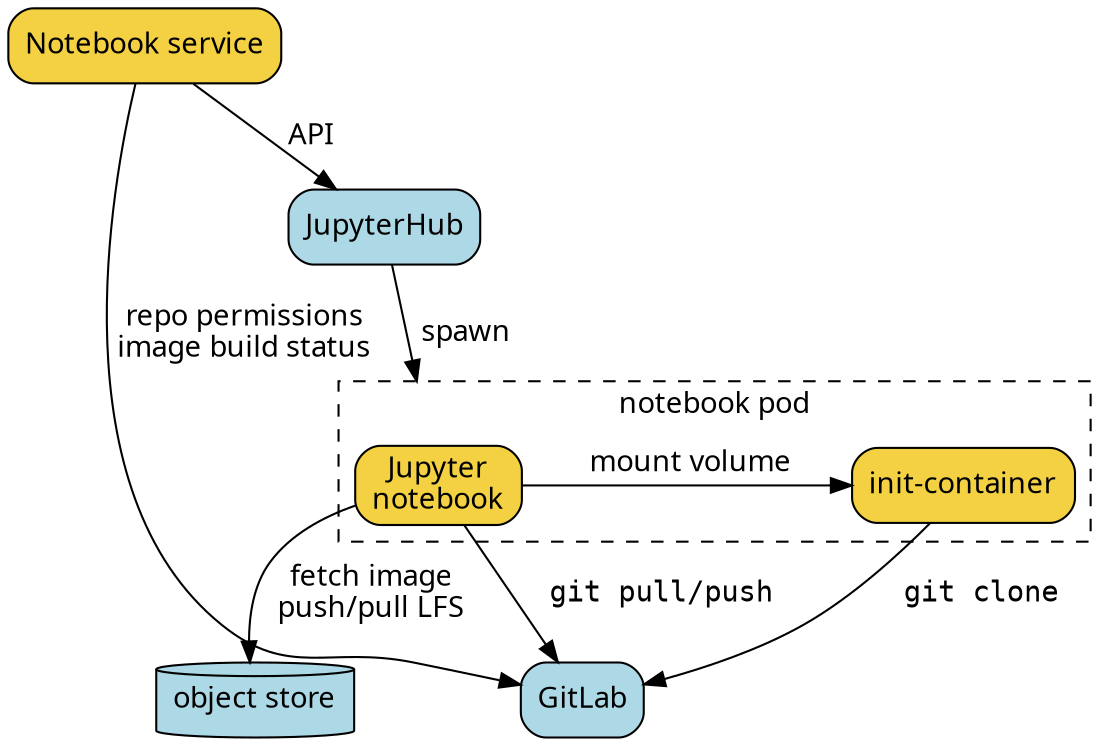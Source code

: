 strict digraph architecture {
  compound=true;
  newrank=true;

  graph [fontname="Raleway", nodesep="0.8"];
  node [shape="rect", style="filled,rounded", fontname="Raleway"];
  edge [fontname="Raleway"]

  GitLab [fillcolor="lightblue"]
  storage [fillcolor="lightblue", label="object store", shape="cylinder"]

  JupyterHub [fillcolor="lightblue"]
  "notebook-service" [fillcolor="#f4d142" label="Notebook service"]
  notebook [label="Jupyter\nnotebook", shape="rect", fillcolor="#f4d142"]
  "init-container" [shape="rect", fillcolor="#f4d142"]

  "notebook-service" -> JupyterHub [label=" API"]

  subgraph cluster_notebook {
      label="notebook pod"
      style="dashed";
      "init-container"
      notebook
      notebook -> "init-container" [label=" mount volume"]
      {rank=same; "init-container", notebook}
  }

  "notebook-service" -> GitLab [label=" repo permissions\n image build status"]
  JupyterHub -> notebook [label=" spawn", lhead=cluster_notebook]
  "notebook" -> GitLab [label=" git pull/push" fontname="courier"]
  "init-container" -> "GitLab" [label=" git clone" fontname="courier"]
  notebook -> storage [label=" fetch image\n push/pull LFS"]
}

